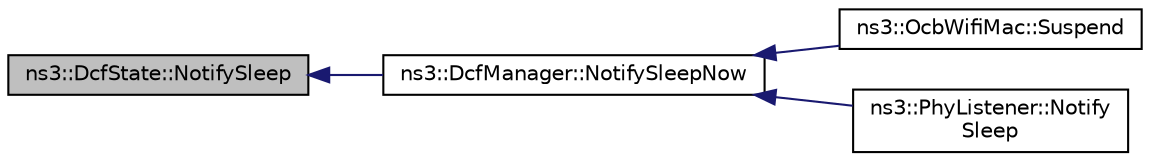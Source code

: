 digraph "ns3::DcfState::NotifySleep"
{
  edge [fontname="Helvetica",fontsize="10",labelfontname="Helvetica",labelfontsize="10"];
  node [fontname="Helvetica",fontsize="10",shape=record];
  rankdir="LR";
  Node1 [label="ns3::DcfState::NotifySleep",height=0.2,width=0.4,color="black", fillcolor="grey75", style="filled", fontcolor="black"];
  Node1 -> Node2 [dir="back",color="midnightblue",fontsize="10",style="solid"];
  Node2 [label="ns3::DcfManager::NotifySleepNow",height=0.2,width=0.4,color="black", fillcolor="white", style="filled",URL="$de/d60/classns3_1_1DcfManager.html#a88ee7fd811f8390b4045d68d116860d9"];
  Node2 -> Node3 [dir="back",color="midnightblue",fontsize="10",style="solid"];
  Node3 [label="ns3::OcbWifiMac::Suspend",height=0.2,width=0.4,color="black", fillcolor="white", style="filled",URL="$d0/dd1/classns3_1_1OcbWifiMac.html#aa225044c84d3a80b2f7e2d721d13b481"];
  Node2 -> Node4 [dir="back",color="midnightblue",fontsize="10",style="solid"];
  Node4 [label="ns3::PhyListener::Notify\lSleep",height=0.2,width=0.4,color="black", fillcolor="white", style="filled",URL="$d4/d0a/classns3_1_1PhyListener.html#ac7e04a3d674ddd32c95a4ae8b6343f9b"];
}
